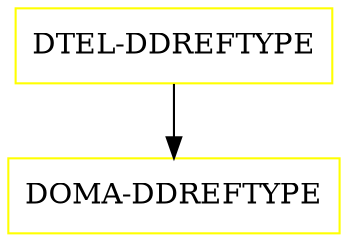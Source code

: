 digraph G {
  "DTEL-DDREFTYPE" [shape=box,color=yellow];
  "DOMA-DDREFTYPE" [shape=box,color=yellow,URL="./DOMA_DDREFTYPE.html"];
  "DTEL-DDREFTYPE" -> "DOMA-DDREFTYPE";
}
